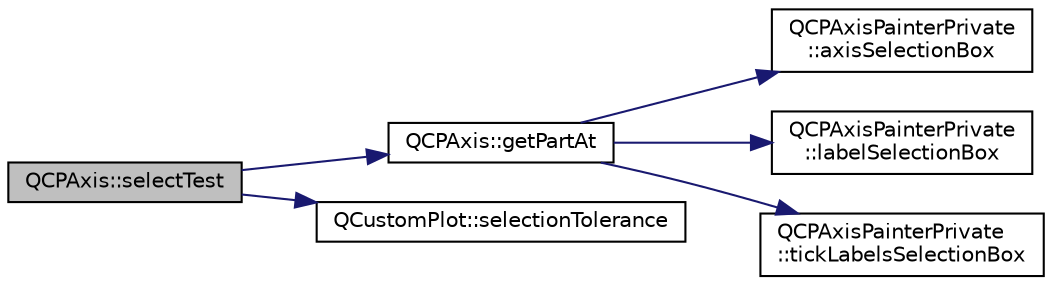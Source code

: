 digraph "QCPAxis::selectTest"
{
 // LATEX_PDF_SIZE
  edge [fontname="Helvetica",fontsize="10",labelfontname="Helvetica",labelfontsize="10"];
  node [fontname="Helvetica",fontsize="10",shape=record];
  rankdir="LR";
  Node1 [label="QCPAxis::selectTest",height=0.2,width=0.4,color="black", fillcolor="grey75", style="filled", fontcolor="black",tooltip=" "];
  Node1 -> Node2 [color="midnightblue",fontsize="10",style="solid",fontname="Helvetica"];
  Node2 [label="QCPAxis::getPartAt",height=0.2,width=0.4,color="black", fillcolor="white", style="filled",URL="$classQCPAxis.html#a22ab2d71d7341b9b3974c0dd10619af2",tooltip=" "];
  Node2 -> Node3 [color="midnightblue",fontsize="10",style="solid",fontname="Helvetica"];
  Node3 [label="QCPAxisPainterPrivate\l::axisSelectionBox",height=0.2,width=0.4,color="black", fillcolor="white", style="filled",URL="$classQCPAxisPainterPrivate.html#ab29635564acb5d0012fa9e297477db05",tooltip=" "];
  Node2 -> Node4 [color="midnightblue",fontsize="10",style="solid",fontname="Helvetica"];
  Node4 [label="QCPAxisPainterPrivate\l::labelSelectionBox",height=0.2,width=0.4,color="black", fillcolor="white", style="filled",URL="$classQCPAxisPainterPrivate.html#ae7800667d15867040ada5f4bf027f070",tooltip=" "];
  Node2 -> Node5 [color="midnightblue",fontsize="10",style="solid",fontname="Helvetica"];
  Node5 [label="QCPAxisPainterPrivate\l::tickLabelsSelectionBox",height=0.2,width=0.4,color="black", fillcolor="white", style="filled",URL="$classQCPAxisPainterPrivate.html#acf8a4fef47cec70b596fe20941aa5b16",tooltip=" "];
  Node1 -> Node6 [color="midnightblue",fontsize="10",style="solid",fontname="Helvetica"];
  Node6 [label="QCustomPlot::selectionTolerance",height=0.2,width=0.4,color="black", fillcolor="white", style="filled",URL="$classQCustomPlot.html#a5441d11013afeaf4b8f2ea06e8624a25",tooltip=" "];
}
